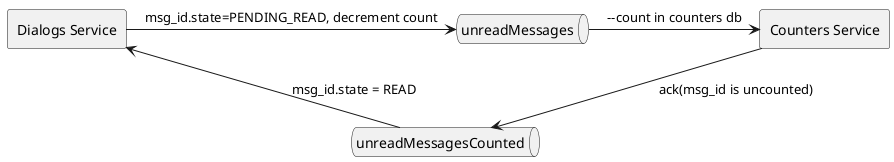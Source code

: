 @startuml

rectangle "Dialogs Service" as dialogs
rectangle "Counters Service" as counters

queue "unreadMessages" as unreadMessages
queue "unreadMessagesCounted" as unreadMessagesCounted


dialogs ->unreadMessages: msg_id.state=PENDING_READ, decrement count
unreadMessages -right-> counters: --count in counters db

counters --> unreadMessagesCounted: ack(msg_id is uncounted)
unreadMessagesCounted-->dialogs: msg_id.state = READ

@enduml